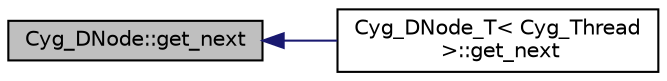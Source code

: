 digraph "Cyg_DNode::get_next"
{
  edge [fontname="Helvetica",fontsize="10",labelfontname="Helvetica",labelfontsize="10"];
  node [fontname="Helvetica",fontsize="10",shape=record];
  rankdir="LR";
  Node1 [label="Cyg_DNode::get_next",height=0.2,width=0.4,color="black", fillcolor="grey75", style="filled" fontcolor="black"];
  Node1 -> Node2 [dir="back",color="midnightblue",fontsize="10",style="solid",fontname="Helvetica"];
  Node2 [label="Cyg_DNode_T\< Cyg_Thread\l \>::get_next",height=0.2,width=0.4,color="black", fillcolor="white", style="filled",URL="$class_cyg___d_node___t.html#a32e05c3124e76f4cc399e71dc6e3f9f9"];
}
